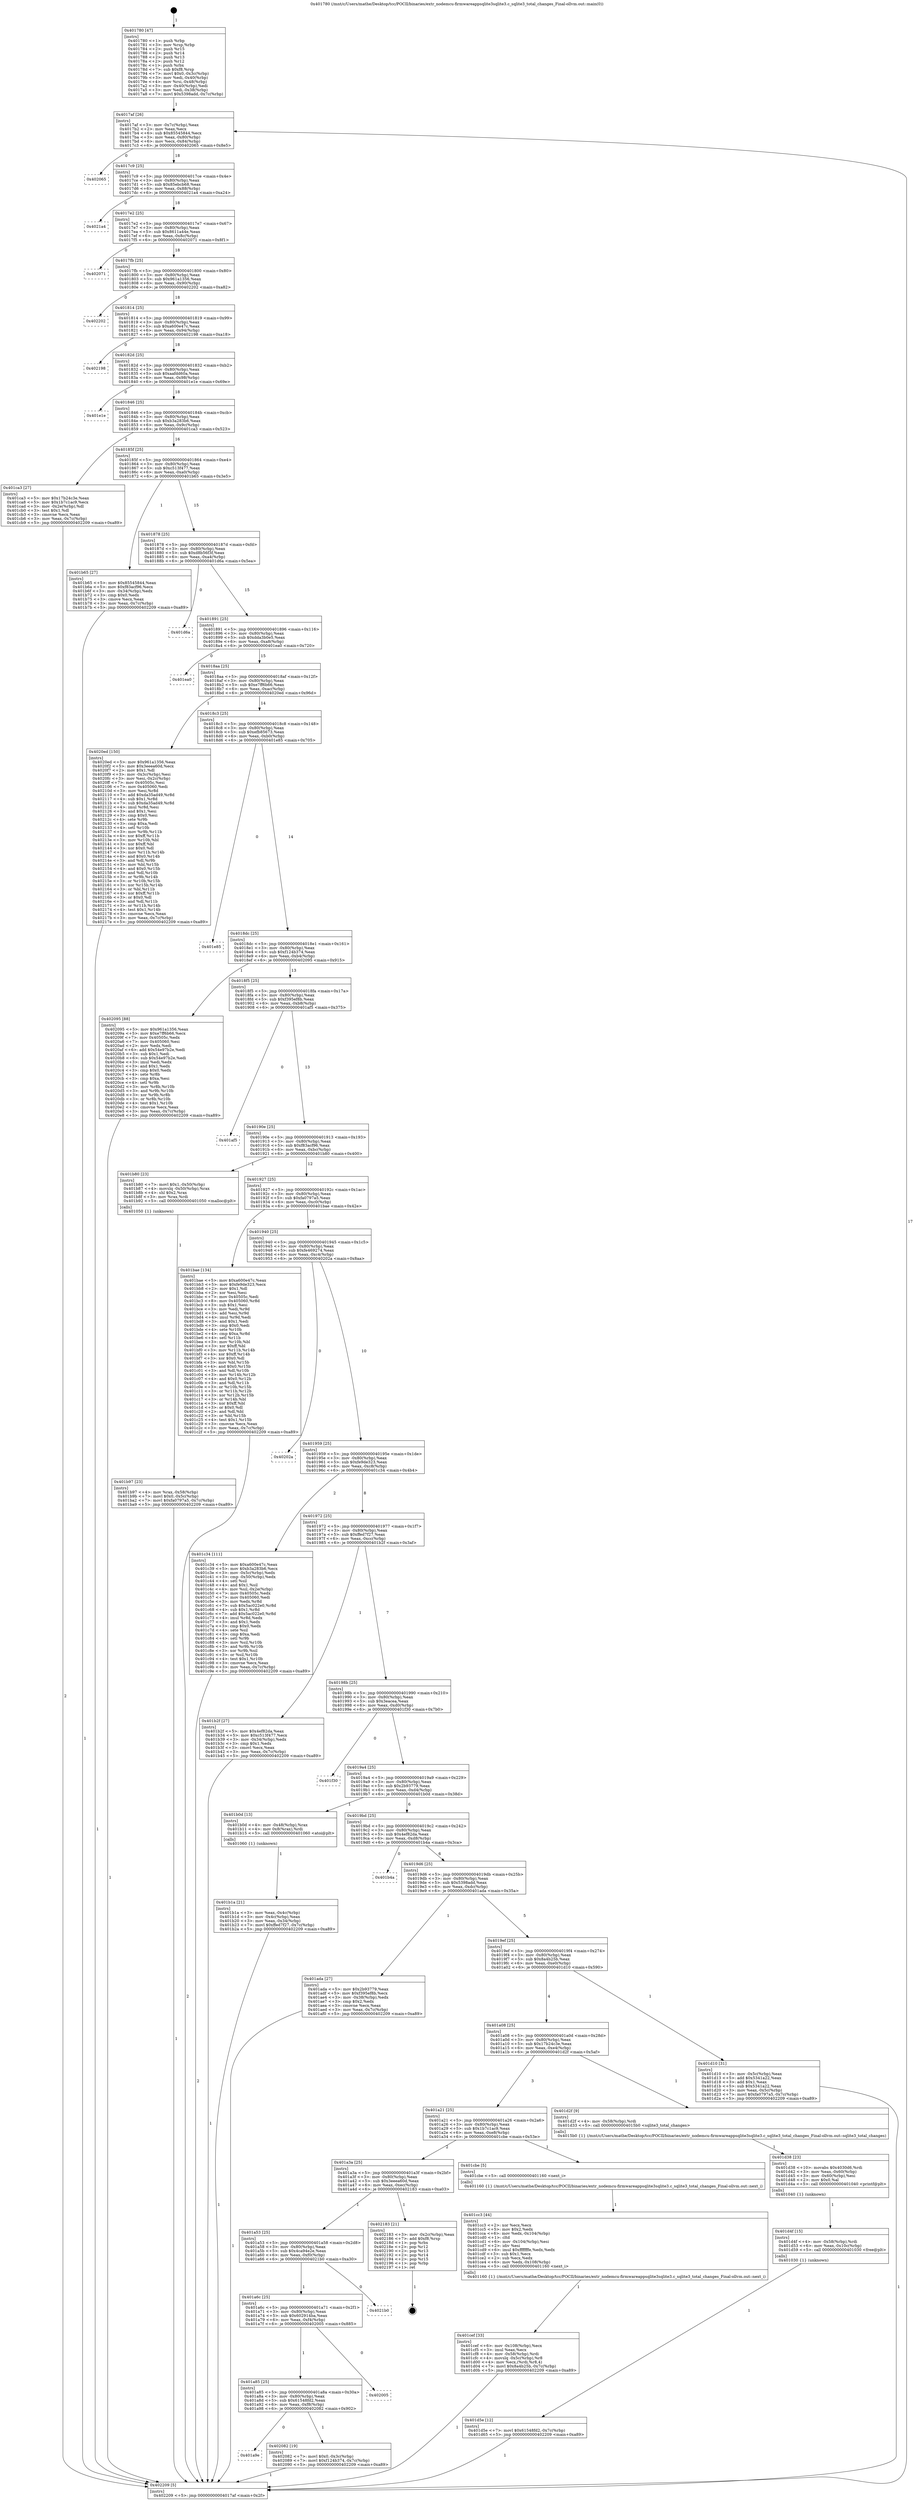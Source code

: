 digraph "0x401780" {
  label = "0x401780 (/mnt/c/Users/mathe/Desktop/tcc/POCII/binaries/extr_nodemcu-firmwareappsqlite3sqlite3.c_sqlite3_total_changes_Final-ollvm.out::main(0))"
  labelloc = "t"
  node[shape=record]

  Entry [label="",width=0.3,height=0.3,shape=circle,fillcolor=black,style=filled]
  "0x4017af" [label="{
     0x4017af [26]\l
     | [instrs]\l
     &nbsp;&nbsp;0x4017af \<+3\>: mov -0x7c(%rbp),%eax\l
     &nbsp;&nbsp;0x4017b2 \<+2\>: mov %eax,%ecx\l
     &nbsp;&nbsp;0x4017b4 \<+6\>: sub $0x85545844,%ecx\l
     &nbsp;&nbsp;0x4017ba \<+3\>: mov %eax,-0x80(%rbp)\l
     &nbsp;&nbsp;0x4017bd \<+6\>: mov %ecx,-0x84(%rbp)\l
     &nbsp;&nbsp;0x4017c3 \<+6\>: je 0000000000402065 \<main+0x8e5\>\l
  }"]
  "0x402065" [label="{
     0x402065\l
  }", style=dashed]
  "0x4017c9" [label="{
     0x4017c9 [25]\l
     | [instrs]\l
     &nbsp;&nbsp;0x4017c9 \<+5\>: jmp 00000000004017ce \<main+0x4e\>\l
     &nbsp;&nbsp;0x4017ce \<+3\>: mov -0x80(%rbp),%eax\l
     &nbsp;&nbsp;0x4017d1 \<+5\>: sub $0x85ebcb68,%eax\l
     &nbsp;&nbsp;0x4017d6 \<+6\>: mov %eax,-0x88(%rbp)\l
     &nbsp;&nbsp;0x4017dc \<+6\>: je 00000000004021a4 \<main+0xa24\>\l
  }"]
  Exit [label="",width=0.3,height=0.3,shape=circle,fillcolor=black,style=filled,peripheries=2]
  "0x4021a4" [label="{
     0x4021a4\l
  }", style=dashed]
  "0x4017e2" [label="{
     0x4017e2 [25]\l
     | [instrs]\l
     &nbsp;&nbsp;0x4017e2 \<+5\>: jmp 00000000004017e7 \<main+0x67\>\l
     &nbsp;&nbsp;0x4017e7 \<+3\>: mov -0x80(%rbp),%eax\l
     &nbsp;&nbsp;0x4017ea \<+5\>: sub $0x8611a44e,%eax\l
     &nbsp;&nbsp;0x4017ef \<+6\>: mov %eax,-0x8c(%rbp)\l
     &nbsp;&nbsp;0x4017f5 \<+6\>: je 0000000000402071 \<main+0x8f1\>\l
  }"]
  "0x401a9e" [label="{
     0x401a9e\l
  }", style=dashed]
  "0x402071" [label="{
     0x402071\l
  }", style=dashed]
  "0x4017fb" [label="{
     0x4017fb [25]\l
     | [instrs]\l
     &nbsp;&nbsp;0x4017fb \<+5\>: jmp 0000000000401800 \<main+0x80\>\l
     &nbsp;&nbsp;0x401800 \<+3\>: mov -0x80(%rbp),%eax\l
     &nbsp;&nbsp;0x401803 \<+5\>: sub $0x961a1356,%eax\l
     &nbsp;&nbsp;0x401808 \<+6\>: mov %eax,-0x90(%rbp)\l
     &nbsp;&nbsp;0x40180e \<+6\>: je 0000000000402202 \<main+0xa82\>\l
  }"]
  "0x402082" [label="{
     0x402082 [19]\l
     | [instrs]\l
     &nbsp;&nbsp;0x402082 \<+7\>: movl $0x0,-0x3c(%rbp)\l
     &nbsp;&nbsp;0x402089 \<+7\>: movl $0xf124b374,-0x7c(%rbp)\l
     &nbsp;&nbsp;0x402090 \<+5\>: jmp 0000000000402209 \<main+0xa89\>\l
  }"]
  "0x402202" [label="{
     0x402202\l
  }", style=dashed]
  "0x401814" [label="{
     0x401814 [25]\l
     | [instrs]\l
     &nbsp;&nbsp;0x401814 \<+5\>: jmp 0000000000401819 \<main+0x99\>\l
     &nbsp;&nbsp;0x401819 \<+3\>: mov -0x80(%rbp),%eax\l
     &nbsp;&nbsp;0x40181c \<+5\>: sub $0xa600e47c,%eax\l
     &nbsp;&nbsp;0x401821 \<+6\>: mov %eax,-0x94(%rbp)\l
     &nbsp;&nbsp;0x401827 \<+6\>: je 0000000000402198 \<main+0xa18\>\l
  }"]
  "0x401a85" [label="{
     0x401a85 [25]\l
     | [instrs]\l
     &nbsp;&nbsp;0x401a85 \<+5\>: jmp 0000000000401a8a \<main+0x30a\>\l
     &nbsp;&nbsp;0x401a8a \<+3\>: mov -0x80(%rbp),%eax\l
     &nbsp;&nbsp;0x401a8d \<+5\>: sub $0x61548fd2,%eax\l
     &nbsp;&nbsp;0x401a92 \<+6\>: mov %eax,-0xf8(%rbp)\l
     &nbsp;&nbsp;0x401a98 \<+6\>: je 0000000000402082 \<main+0x902\>\l
  }"]
  "0x402198" [label="{
     0x402198\l
  }", style=dashed]
  "0x40182d" [label="{
     0x40182d [25]\l
     | [instrs]\l
     &nbsp;&nbsp;0x40182d \<+5\>: jmp 0000000000401832 \<main+0xb2\>\l
     &nbsp;&nbsp;0x401832 \<+3\>: mov -0x80(%rbp),%eax\l
     &nbsp;&nbsp;0x401835 \<+5\>: sub $0xaafdd60a,%eax\l
     &nbsp;&nbsp;0x40183a \<+6\>: mov %eax,-0x98(%rbp)\l
     &nbsp;&nbsp;0x401840 \<+6\>: je 0000000000401e1e \<main+0x69e\>\l
  }"]
  "0x402005" [label="{
     0x402005\l
  }", style=dashed]
  "0x401e1e" [label="{
     0x401e1e\l
  }", style=dashed]
  "0x401846" [label="{
     0x401846 [25]\l
     | [instrs]\l
     &nbsp;&nbsp;0x401846 \<+5\>: jmp 000000000040184b \<main+0xcb\>\l
     &nbsp;&nbsp;0x40184b \<+3\>: mov -0x80(%rbp),%eax\l
     &nbsp;&nbsp;0x40184e \<+5\>: sub $0xb3a283b6,%eax\l
     &nbsp;&nbsp;0x401853 \<+6\>: mov %eax,-0x9c(%rbp)\l
     &nbsp;&nbsp;0x401859 \<+6\>: je 0000000000401ca3 \<main+0x523\>\l
  }"]
  "0x401a6c" [label="{
     0x401a6c [25]\l
     | [instrs]\l
     &nbsp;&nbsp;0x401a6c \<+5\>: jmp 0000000000401a71 \<main+0x2f1\>\l
     &nbsp;&nbsp;0x401a71 \<+3\>: mov -0x80(%rbp),%eax\l
     &nbsp;&nbsp;0x401a74 \<+5\>: sub $0x602914ba,%eax\l
     &nbsp;&nbsp;0x401a79 \<+6\>: mov %eax,-0xf4(%rbp)\l
     &nbsp;&nbsp;0x401a7f \<+6\>: je 0000000000402005 \<main+0x885\>\l
  }"]
  "0x401ca3" [label="{
     0x401ca3 [27]\l
     | [instrs]\l
     &nbsp;&nbsp;0x401ca3 \<+5\>: mov $0x17b24c3e,%eax\l
     &nbsp;&nbsp;0x401ca8 \<+5\>: mov $0x1b7c1ac9,%ecx\l
     &nbsp;&nbsp;0x401cad \<+3\>: mov -0x2e(%rbp),%dl\l
     &nbsp;&nbsp;0x401cb0 \<+3\>: test $0x1,%dl\l
     &nbsp;&nbsp;0x401cb3 \<+3\>: cmovne %ecx,%eax\l
     &nbsp;&nbsp;0x401cb6 \<+3\>: mov %eax,-0x7c(%rbp)\l
     &nbsp;&nbsp;0x401cb9 \<+5\>: jmp 0000000000402209 \<main+0xa89\>\l
  }"]
  "0x40185f" [label="{
     0x40185f [25]\l
     | [instrs]\l
     &nbsp;&nbsp;0x40185f \<+5\>: jmp 0000000000401864 \<main+0xe4\>\l
     &nbsp;&nbsp;0x401864 \<+3\>: mov -0x80(%rbp),%eax\l
     &nbsp;&nbsp;0x401867 \<+5\>: sub $0xc513f477,%eax\l
     &nbsp;&nbsp;0x40186c \<+6\>: mov %eax,-0xa0(%rbp)\l
     &nbsp;&nbsp;0x401872 \<+6\>: je 0000000000401b65 \<main+0x3e5\>\l
  }"]
  "0x4021b0" [label="{
     0x4021b0\l
  }", style=dashed]
  "0x401b65" [label="{
     0x401b65 [27]\l
     | [instrs]\l
     &nbsp;&nbsp;0x401b65 \<+5\>: mov $0x85545844,%eax\l
     &nbsp;&nbsp;0x401b6a \<+5\>: mov $0xf83acf96,%ecx\l
     &nbsp;&nbsp;0x401b6f \<+3\>: mov -0x34(%rbp),%edx\l
     &nbsp;&nbsp;0x401b72 \<+3\>: cmp $0x0,%edx\l
     &nbsp;&nbsp;0x401b75 \<+3\>: cmove %ecx,%eax\l
     &nbsp;&nbsp;0x401b78 \<+3\>: mov %eax,-0x7c(%rbp)\l
     &nbsp;&nbsp;0x401b7b \<+5\>: jmp 0000000000402209 \<main+0xa89\>\l
  }"]
  "0x401878" [label="{
     0x401878 [25]\l
     | [instrs]\l
     &nbsp;&nbsp;0x401878 \<+5\>: jmp 000000000040187d \<main+0xfd\>\l
     &nbsp;&nbsp;0x40187d \<+3\>: mov -0x80(%rbp),%eax\l
     &nbsp;&nbsp;0x401880 \<+5\>: sub $0xd8b56f3f,%eax\l
     &nbsp;&nbsp;0x401885 \<+6\>: mov %eax,-0xa4(%rbp)\l
     &nbsp;&nbsp;0x40188b \<+6\>: je 0000000000401d6a \<main+0x5ea\>\l
  }"]
  "0x401a53" [label="{
     0x401a53 [25]\l
     | [instrs]\l
     &nbsp;&nbsp;0x401a53 \<+5\>: jmp 0000000000401a58 \<main+0x2d8\>\l
     &nbsp;&nbsp;0x401a58 \<+3\>: mov -0x80(%rbp),%eax\l
     &nbsp;&nbsp;0x401a5b \<+5\>: sub $0x4ca94e2e,%eax\l
     &nbsp;&nbsp;0x401a60 \<+6\>: mov %eax,-0xf0(%rbp)\l
     &nbsp;&nbsp;0x401a66 \<+6\>: je 00000000004021b0 \<main+0xa30\>\l
  }"]
  "0x401d6a" [label="{
     0x401d6a\l
  }", style=dashed]
  "0x401891" [label="{
     0x401891 [25]\l
     | [instrs]\l
     &nbsp;&nbsp;0x401891 \<+5\>: jmp 0000000000401896 \<main+0x116\>\l
     &nbsp;&nbsp;0x401896 \<+3\>: mov -0x80(%rbp),%eax\l
     &nbsp;&nbsp;0x401899 \<+5\>: sub $0xdda3b0e5,%eax\l
     &nbsp;&nbsp;0x40189e \<+6\>: mov %eax,-0xa8(%rbp)\l
     &nbsp;&nbsp;0x4018a4 \<+6\>: je 0000000000401ea0 \<main+0x720\>\l
  }"]
  "0x402183" [label="{
     0x402183 [21]\l
     | [instrs]\l
     &nbsp;&nbsp;0x402183 \<+3\>: mov -0x2c(%rbp),%eax\l
     &nbsp;&nbsp;0x402186 \<+7\>: add $0xf8,%rsp\l
     &nbsp;&nbsp;0x40218d \<+1\>: pop %rbx\l
     &nbsp;&nbsp;0x40218e \<+2\>: pop %r12\l
     &nbsp;&nbsp;0x402190 \<+2\>: pop %r13\l
     &nbsp;&nbsp;0x402192 \<+2\>: pop %r14\l
     &nbsp;&nbsp;0x402194 \<+2\>: pop %r15\l
     &nbsp;&nbsp;0x402196 \<+1\>: pop %rbp\l
     &nbsp;&nbsp;0x402197 \<+1\>: ret\l
  }"]
  "0x401ea0" [label="{
     0x401ea0\l
  }", style=dashed]
  "0x4018aa" [label="{
     0x4018aa [25]\l
     | [instrs]\l
     &nbsp;&nbsp;0x4018aa \<+5\>: jmp 00000000004018af \<main+0x12f\>\l
     &nbsp;&nbsp;0x4018af \<+3\>: mov -0x80(%rbp),%eax\l
     &nbsp;&nbsp;0x4018b2 \<+5\>: sub $0xe7ff6b66,%eax\l
     &nbsp;&nbsp;0x4018b7 \<+6\>: mov %eax,-0xac(%rbp)\l
     &nbsp;&nbsp;0x4018bd \<+6\>: je 00000000004020ed \<main+0x96d\>\l
  }"]
  "0x401d5e" [label="{
     0x401d5e [12]\l
     | [instrs]\l
     &nbsp;&nbsp;0x401d5e \<+7\>: movl $0x61548fd2,-0x7c(%rbp)\l
     &nbsp;&nbsp;0x401d65 \<+5\>: jmp 0000000000402209 \<main+0xa89\>\l
  }"]
  "0x4020ed" [label="{
     0x4020ed [150]\l
     | [instrs]\l
     &nbsp;&nbsp;0x4020ed \<+5\>: mov $0x961a1356,%eax\l
     &nbsp;&nbsp;0x4020f2 \<+5\>: mov $0x3eeea60d,%ecx\l
     &nbsp;&nbsp;0x4020f7 \<+2\>: mov $0x1,%dl\l
     &nbsp;&nbsp;0x4020f9 \<+3\>: mov -0x3c(%rbp),%esi\l
     &nbsp;&nbsp;0x4020fc \<+3\>: mov %esi,-0x2c(%rbp)\l
     &nbsp;&nbsp;0x4020ff \<+7\>: mov 0x40505c,%esi\l
     &nbsp;&nbsp;0x402106 \<+7\>: mov 0x405060,%edi\l
     &nbsp;&nbsp;0x40210d \<+3\>: mov %esi,%r8d\l
     &nbsp;&nbsp;0x402110 \<+7\>: add $0xda35ad49,%r8d\l
     &nbsp;&nbsp;0x402117 \<+4\>: sub $0x1,%r8d\l
     &nbsp;&nbsp;0x40211b \<+7\>: sub $0xda35ad49,%r8d\l
     &nbsp;&nbsp;0x402122 \<+4\>: imul %r8d,%esi\l
     &nbsp;&nbsp;0x402126 \<+3\>: and $0x1,%esi\l
     &nbsp;&nbsp;0x402129 \<+3\>: cmp $0x0,%esi\l
     &nbsp;&nbsp;0x40212c \<+4\>: sete %r9b\l
     &nbsp;&nbsp;0x402130 \<+3\>: cmp $0xa,%edi\l
     &nbsp;&nbsp;0x402133 \<+4\>: setl %r10b\l
     &nbsp;&nbsp;0x402137 \<+3\>: mov %r9b,%r11b\l
     &nbsp;&nbsp;0x40213a \<+4\>: xor $0xff,%r11b\l
     &nbsp;&nbsp;0x40213e \<+3\>: mov %r10b,%bl\l
     &nbsp;&nbsp;0x402141 \<+3\>: xor $0xff,%bl\l
     &nbsp;&nbsp;0x402144 \<+3\>: xor $0x0,%dl\l
     &nbsp;&nbsp;0x402147 \<+3\>: mov %r11b,%r14b\l
     &nbsp;&nbsp;0x40214a \<+4\>: and $0x0,%r14b\l
     &nbsp;&nbsp;0x40214e \<+3\>: and %dl,%r9b\l
     &nbsp;&nbsp;0x402151 \<+3\>: mov %bl,%r15b\l
     &nbsp;&nbsp;0x402154 \<+4\>: and $0x0,%r15b\l
     &nbsp;&nbsp;0x402158 \<+3\>: and %dl,%r10b\l
     &nbsp;&nbsp;0x40215b \<+3\>: or %r9b,%r14b\l
     &nbsp;&nbsp;0x40215e \<+3\>: or %r10b,%r15b\l
     &nbsp;&nbsp;0x402161 \<+3\>: xor %r15b,%r14b\l
     &nbsp;&nbsp;0x402164 \<+3\>: or %bl,%r11b\l
     &nbsp;&nbsp;0x402167 \<+4\>: xor $0xff,%r11b\l
     &nbsp;&nbsp;0x40216b \<+3\>: or $0x0,%dl\l
     &nbsp;&nbsp;0x40216e \<+3\>: and %dl,%r11b\l
     &nbsp;&nbsp;0x402171 \<+3\>: or %r11b,%r14b\l
     &nbsp;&nbsp;0x402174 \<+4\>: test $0x1,%r14b\l
     &nbsp;&nbsp;0x402178 \<+3\>: cmovne %ecx,%eax\l
     &nbsp;&nbsp;0x40217b \<+3\>: mov %eax,-0x7c(%rbp)\l
     &nbsp;&nbsp;0x40217e \<+5\>: jmp 0000000000402209 \<main+0xa89\>\l
  }"]
  "0x4018c3" [label="{
     0x4018c3 [25]\l
     | [instrs]\l
     &nbsp;&nbsp;0x4018c3 \<+5\>: jmp 00000000004018c8 \<main+0x148\>\l
     &nbsp;&nbsp;0x4018c8 \<+3\>: mov -0x80(%rbp),%eax\l
     &nbsp;&nbsp;0x4018cb \<+5\>: sub $0xefb85673,%eax\l
     &nbsp;&nbsp;0x4018d0 \<+6\>: mov %eax,-0xb0(%rbp)\l
     &nbsp;&nbsp;0x4018d6 \<+6\>: je 0000000000401e85 \<main+0x705\>\l
  }"]
  "0x401d4f" [label="{
     0x401d4f [15]\l
     | [instrs]\l
     &nbsp;&nbsp;0x401d4f \<+4\>: mov -0x58(%rbp),%rdi\l
     &nbsp;&nbsp;0x401d53 \<+6\>: mov %eax,-0x10c(%rbp)\l
     &nbsp;&nbsp;0x401d59 \<+5\>: call 0000000000401030 \<free@plt\>\l
     | [calls]\l
     &nbsp;&nbsp;0x401030 \{1\} (unknown)\l
  }"]
  "0x401e85" [label="{
     0x401e85\l
  }", style=dashed]
  "0x4018dc" [label="{
     0x4018dc [25]\l
     | [instrs]\l
     &nbsp;&nbsp;0x4018dc \<+5\>: jmp 00000000004018e1 \<main+0x161\>\l
     &nbsp;&nbsp;0x4018e1 \<+3\>: mov -0x80(%rbp),%eax\l
     &nbsp;&nbsp;0x4018e4 \<+5\>: sub $0xf124b374,%eax\l
     &nbsp;&nbsp;0x4018e9 \<+6\>: mov %eax,-0xb4(%rbp)\l
     &nbsp;&nbsp;0x4018ef \<+6\>: je 0000000000402095 \<main+0x915\>\l
  }"]
  "0x401d38" [label="{
     0x401d38 [23]\l
     | [instrs]\l
     &nbsp;&nbsp;0x401d38 \<+10\>: movabs $0x4030d6,%rdi\l
     &nbsp;&nbsp;0x401d42 \<+3\>: mov %eax,-0x60(%rbp)\l
     &nbsp;&nbsp;0x401d45 \<+3\>: mov -0x60(%rbp),%esi\l
     &nbsp;&nbsp;0x401d48 \<+2\>: mov $0x0,%al\l
     &nbsp;&nbsp;0x401d4a \<+5\>: call 0000000000401040 \<printf@plt\>\l
     | [calls]\l
     &nbsp;&nbsp;0x401040 \{1\} (unknown)\l
  }"]
  "0x402095" [label="{
     0x402095 [88]\l
     | [instrs]\l
     &nbsp;&nbsp;0x402095 \<+5\>: mov $0x961a1356,%eax\l
     &nbsp;&nbsp;0x40209a \<+5\>: mov $0xe7ff6b66,%ecx\l
     &nbsp;&nbsp;0x40209f \<+7\>: mov 0x40505c,%edx\l
     &nbsp;&nbsp;0x4020a6 \<+7\>: mov 0x405060,%esi\l
     &nbsp;&nbsp;0x4020ad \<+2\>: mov %edx,%edi\l
     &nbsp;&nbsp;0x4020af \<+6\>: add $0x54e97b2e,%edi\l
     &nbsp;&nbsp;0x4020b5 \<+3\>: sub $0x1,%edi\l
     &nbsp;&nbsp;0x4020b8 \<+6\>: sub $0x54e97b2e,%edi\l
     &nbsp;&nbsp;0x4020be \<+3\>: imul %edi,%edx\l
     &nbsp;&nbsp;0x4020c1 \<+3\>: and $0x1,%edx\l
     &nbsp;&nbsp;0x4020c4 \<+3\>: cmp $0x0,%edx\l
     &nbsp;&nbsp;0x4020c7 \<+4\>: sete %r8b\l
     &nbsp;&nbsp;0x4020cb \<+3\>: cmp $0xa,%esi\l
     &nbsp;&nbsp;0x4020ce \<+4\>: setl %r9b\l
     &nbsp;&nbsp;0x4020d2 \<+3\>: mov %r8b,%r10b\l
     &nbsp;&nbsp;0x4020d5 \<+3\>: and %r9b,%r10b\l
     &nbsp;&nbsp;0x4020d8 \<+3\>: xor %r9b,%r8b\l
     &nbsp;&nbsp;0x4020db \<+3\>: or %r8b,%r10b\l
     &nbsp;&nbsp;0x4020de \<+4\>: test $0x1,%r10b\l
     &nbsp;&nbsp;0x4020e2 \<+3\>: cmovne %ecx,%eax\l
     &nbsp;&nbsp;0x4020e5 \<+3\>: mov %eax,-0x7c(%rbp)\l
     &nbsp;&nbsp;0x4020e8 \<+5\>: jmp 0000000000402209 \<main+0xa89\>\l
  }"]
  "0x4018f5" [label="{
     0x4018f5 [25]\l
     | [instrs]\l
     &nbsp;&nbsp;0x4018f5 \<+5\>: jmp 00000000004018fa \<main+0x17a\>\l
     &nbsp;&nbsp;0x4018fa \<+3\>: mov -0x80(%rbp),%eax\l
     &nbsp;&nbsp;0x4018fd \<+5\>: sub $0xf395ef8b,%eax\l
     &nbsp;&nbsp;0x401902 \<+6\>: mov %eax,-0xb8(%rbp)\l
     &nbsp;&nbsp;0x401908 \<+6\>: je 0000000000401af5 \<main+0x375\>\l
  }"]
  "0x401cef" [label="{
     0x401cef [33]\l
     | [instrs]\l
     &nbsp;&nbsp;0x401cef \<+6\>: mov -0x108(%rbp),%ecx\l
     &nbsp;&nbsp;0x401cf5 \<+3\>: imul %eax,%ecx\l
     &nbsp;&nbsp;0x401cf8 \<+4\>: mov -0x58(%rbp),%rdi\l
     &nbsp;&nbsp;0x401cfc \<+4\>: movslq -0x5c(%rbp),%r8\l
     &nbsp;&nbsp;0x401d00 \<+4\>: mov %ecx,(%rdi,%r8,4)\l
     &nbsp;&nbsp;0x401d04 \<+7\>: movl $0x8a4b25b,-0x7c(%rbp)\l
     &nbsp;&nbsp;0x401d0b \<+5\>: jmp 0000000000402209 \<main+0xa89\>\l
  }"]
  "0x401af5" [label="{
     0x401af5\l
  }", style=dashed]
  "0x40190e" [label="{
     0x40190e [25]\l
     | [instrs]\l
     &nbsp;&nbsp;0x40190e \<+5\>: jmp 0000000000401913 \<main+0x193\>\l
     &nbsp;&nbsp;0x401913 \<+3\>: mov -0x80(%rbp),%eax\l
     &nbsp;&nbsp;0x401916 \<+5\>: sub $0xf83acf96,%eax\l
     &nbsp;&nbsp;0x40191b \<+6\>: mov %eax,-0xbc(%rbp)\l
     &nbsp;&nbsp;0x401921 \<+6\>: je 0000000000401b80 \<main+0x400\>\l
  }"]
  "0x401cc3" [label="{
     0x401cc3 [44]\l
     | [instrs]\l
     &nbsp;&nbsp;0x401cc3 \<+2\>: xor %ecx,%ecx\l
     &nbsp;&nbsp;0x401cc5 \<+5\>: mov $0x2,%edx\l
     &nbsp;&nbsp;0x401cca \<+6\>: mov %edx,-0x104(%rbp)\l
     &nbsp;&nbsp;0x401cd0 \<+1\>: cltd\l
     &nbsp;&nbsp;0x401cd1 \<+6\>: mov -0x104(%rbp),%esi\l
     &nbsp;&nbsp;0x401cd7 \<+2\>: idiv %esi\l
     &nbsp;&nbsp;0x401cd9 \<+6\>: imul $0xfffffffe,%edx,%edx\l
     &nbsp;&nbsp;0x401cdf \<+3\>: sub $0x1,%ecx\l
     &nbsp;&nbsp;0x401ce2 \<+2\>: sub %ecx,%edx\l
     &nbsp;&nbsp;0x401ce4 \<+6\>: mov %edx,-0x108(%rbp)\l
     &nbsp;&nbsp;0x401cea \<+5\>: call 0000000000401160 \<next_i\>\l
     | [calls]\l
     &nbsp;&nbsp;0x401160 \{1\} (/mnt/c/Users/mathe/Desktop/tcc/POCII/binaries/extr_nodemcu-firmwareappsqlite3sqlite3.c_sqlite3_total_changes_Final-ollvm.out::next_i)\l
  }"]
  "0x401b80" [label="{
     0x401b80 [23]\l
     | [instrs]\l
     &nbsp;&nbsp;0x401b80 \<+7\>: movl $0x1,-0x50(%rbp)\l
     &nbsp;&nbsp;0x401b87 \<+4\>: movslq -0x50(%rbp),%rax\l
     &nbsp;&nbsp;0x401b8b \<+4\>: shl $0x2,%rax\l
     &nbsp;&nbsp;0x401b8f \<+3\>: mov %rax,%rdi\l
     &nbsp;&nbsp;0x401b92 \<+5\>: call 0000000000401050 \<malloc@plt\>\l
     | [calls]\l
     &nbsp;&nbsp;0x401050 \{1\} (unknown)\l
  }"]
  "0x401927" [label="{
     0x401927 [25]\l
     | [instrs]\l
     &nbsp;&nbsp;0x401927 \<+5\>: jmp 000000000040192c \<main+0x1ac\>\l
     &nbsp;&nbsp;0x40192c \<+3\>: mov -0x80(%rbp),%eax\l
     &nbsp;&nbsp;0x40192f \<+5\>: sub $0xfa0797a5,%eax\l
     &nbsp;&nbsp;0x401934 \<+6\>: mov %eax,-0xc0(%rbp)\l
     &nbsp;&nbsp;0x40193a \<+6\>: je 0000000000401bae \<main+0x42e\>\l
  }"]
  "0x401a3a" [label="{
     0x401a3a [25]\l
     | [instrs]\l
     &nbsp;&nbsp;0x401a3a \<+5\>: jmp 0000000000401a3f \<main+0x2bf\>\l
     &nbsp;&nbsp;0x401a3f \<+3\>: mov -0x80(%rbp),%eax\l
     &nbsp;&nbsp;0x401a42 \<+5\>: sub $0x3eeea60d,%eax\l
     &nbsp;&nbsp;0x401a47 \<+6\>: mov %eax,-0xec(%rbp)\l
     &nbsp;&nbsp;0x401a4d \<+6\>: je 0000000000402183 \<main+0xa03\>\l
  }"]
  "0x401bae" [label="{
     0x401bae [134]\l
     | [instrs]\l
     &nbsp;&nbsp;0x401bae \<+5\>: mov $0xa600e47c,%eax\l
     &nbsp;&nbsp;0x401bb3 \<+5\>: mov $0xfe9de323,%ecx\l
     &nbsp;&nbsp;0x401bb8 \<+2\>: mov $0x1,%dl\l
     &nbsp;&nbsp;0x401bba \<+2\>: xor %esi,%esi\l
     &nbsp;&nbsp;0x401bbc \<+7\>: mov 0x40505c,%edi\l
     &nbsp;&nbsp;0x401bc3 \<+8\>: mov 0x405060,%r8d\l
     &nbsp;&nbsp;0x401bcb \<+3\>: sub $0x1,%esi\l
     &nbsp;&nbsp;0x401bce \<+3\>: mov %edi,%r9d\l
     &nbsp;&nbsp;0x401bd1 \<+3\>: add %esi,%r9d\l
     &nbsp;&nbsp;0x401bd4 \<+4\>: imul %r9d,%edi\l
     &nbsp;&nbsp;0x401bd8 \<+3\>: and $0x1,%edi\l
     &nbsp;&nbsp;0x401bdb \<+3\>: cmp $0x0,%edi\l
     &nbsp;&nbsp;0x401bde \<+4\>: sete %r10b\l
     &nbsp;&nbsp;0x401be2 \<+4\>: cmp $0xa,%r8d\l
     &nbsp;&nbsp;0x401be6 \<+4\>: setl %r11b\l
     &nbsp;&nbsp;0x401bea \<+3\>: mov %r10b,%bl\l
     &nbsp;&nbsp;0x401bed \<+3\>: xor $0xff,%bl\l
     &nbsp;&nbsp;0x401bf0 \<+3\>: mov %r11b,%r14b\l
     &nbsp;&nbsp;0x401bf3 \<+4\>: xor $0xff,%r14b\l
     &nbsp;&nbsp;0x401bf7 \<+3\>: xor $0x0,%dl\l
     &nbsp;&nbsp;0x401bfa \<+3\>: mov %bl,%r15b\l
     &nbsp;&nbsp;0x401bfd \<+4\>: and $0x0,%r15b\l
     &nbsp;&nbsp;0x401c01 \<+3\>: and %dl,%r10b\l
     &nbsp;&nbsp;0x401c04 \<+3\>: mov %r14b,%r12b\l
     &nbsp;&nbsp;0x401c07 \<+4\>: and $0x0,%r12b\l
     &nbsp;&nbsp;0x401c0b \<+3\>: and %dl,%r11b\l
     &nbsp;&nbsp;0x401c0e \<+3\>: or %r10b,%r15b\l
     &nbsp;&nbsp;0x401c11 \<+3\>: or %r11b,%r12b\l
     &nbsp;&nbsp;0x401c14 \<+3\>: xor %r12b,%r15b\l
     &nbsp;&nbsp;0x401c17 \<+3\>: or %r14b,%bl\l
     &nbsp;&nbsp;0x401c1a \<+3\>: xor $0xff,%bl\l
     &nbsp;&nbsp;0x401c1d \<+3\>: or $0x0,%dl\l
     &nbsp;&nbsp;0x401c20 \<+2\>: and %dl,%bl\l
     &nbsp;&nbsp;0x401c22 \<+3\>: or %bl,%r15b\l
     &nbsp;&nbsp;0x401c25 \<+4\>: test $0x1,%r15b\l
     &nbsp;&nbsp;0x401c29 \<+3\>: cmovne %ecx,%eax\l
     &nbsp;&nbsp;0x401c2c \<+3\>: mov %eax,-0x7c(%rbp)\l
     &nbsp;&nbsp;0x401c2f \<+5\>: jmp 0000000000402209 \<main+0xa89\>\l
  }"]
  "0x401940" [label="{
     0x401940 [25]\l
     | [instrs]\l
     &nbsp;&nbsp;0x401940 \<+5\>: jmp 0000000000401945 \<main+0x1c5\>\l
     &nbsp;&nbsp;0x401945 \<+3\>: mov -0x80(%rbp),%eax\l
     &nbsp;&nbsp;0x401948 \<+5\>: sub $0xfe469274,%eax\l
     &nbsp;&nbsp;0x40194d \<+6\>: mov %eax,-0xc4(%rbp)\l
     &nbsp;&nbsp;0x401953 \<+6\>: je 000000000040202a \<main+0x8aa\>\l
  }"]
  "0x401cbe" [label="{
     0x401cbe [5]\l
     | [instrs]\l
     &nbsp;&nbsp;0x401cbe \<+5\>: call 0000000000401160 \<next_i\>\l
     | [calls]\l
     &nbsp;&nbsp;0x401160 \{1\} (/mnt/c/Users/mathe/Desktop/tcc/POCII/binaries/extr_nodemcu-firmwareappsqlite3sqlite3.c_sqlite3_total_changes_Final-ollvm.out::next_i)\l
  }"]
  "0x40202a" [label="{
     0x40202a\l
  }", style=dashed]
  "0x401959" [label="{
     0x401959 [25]\l
     | [instrs]\l
     &nbsp;&nbsp;0x401959 \<+5\>: jmp 000000000040195e \<main+0x1de\>\l
     &nbsp;&nbsp;0x40195e \<+3\>: mov -0x80(%rbp),%eax\l
     &nbsp;&nbsp;0x401961 \<+5\>: sub $0xfe9de323,%eax\l
     &nbsp;&nbsp;0x401966 \<+6\>: mov %eax,-0xc8(%rbp)\l
     &nbsp;&nbsp;0x40196c \<+6\>: je 0000000000401c34 \<main+0x4b4\>\l
  }"]
  "0x401a21" [label="{
     0x401a21 [25]\l
     | [instrs]\l
     &nbsp;&nbsp;0x401a21 \<+5\>: jmp 0000000000401a26 \<main+0x2a6\>\l
     &nbsp;&nbsp;0x401a26 \<+3\>: mov -0x80(%rbp),%eax\l
     &nbsp;&nbsp;0x401a29 \<+5\>: sub $0x1b7c1ac9,%eax\l
     &nbsp;&nbsp;0x401a2e \<+6\>: mov %eax,-0xe8(%rbp)\l
     &nbsp;&nbsp;0x401a34 \<+6\>: je 0000000000401cbe \<main+0x53e\>\l
  }"]
  "0x401c34" [label="{
     0x401c34 [111]\l
     | [instrs]\l
     &nbsp;&nbsp;0x401c34 \<+5\>: mov $0xa600e47c,%eax\l
     &nbsp;&nbsp;0x401c39 \<+5\>: mov $0xb3a283b6,%ecx\l
     &nbsp;&nbsp;0x401c3e \<+3\>: mov -0x5c(%rbp),%edx\l
     &nbsp;&nbsp;0x401c41 \<+3\>: cmp -0x50(%rbp),%edx\l
     &nbsp;&nbsp;0x401c44 \<+4\>: setl %sil\l
     &nbsp;&nbsp;0x401c48 \<+4\>: and $0x1,%sil\l
     &nbsp;&nbsp;0x401c4c \<+4\>: mov %sil,-0x2e(%rbp)\l
     &nbsp;&nbsp;0x401c50 \<+7\>: mov 0x40505c,%edx\l
     &nbsp;&nbsp;0x401c57 \<+7\>: mov 0x405060,%edi\l
     &nbsp;&nbsp;0x401c5e \<+3\>: mov %edx,%r8d\l
     &nbsp;&nbsp;0x401c61 \<+7\>: sub $0x5ac022e0,%r8d\l
     &nbsp;&nbsp;0x401c68 \<+4\>: sub $0x1,%r8d\l
     &nbsp;&nbsp;0x401c6c \<+7\>: add $0x5ac022e0,%r8d\l
     &nbsp;&nbsp;0x401c73 \<+4\>: imul %r8d,%edx\l
     &nbsp;&nbsp;0x401c77 \<+3\>: and $0x1,%edx\l
     &nbsp;&nbsp;0x401c7a \<+3\>: cmp $0x0,%edx\l
     &nbsp;&nbsp;0x401c7d \<+4\>: sete %sil\l
     &nbsp;&nbsp;0x401c81 \<+3\>: cmp $0xa,%edi\l
     &nbsp;&nbsp;0x401c84 \<+4\>: setl %r9b\l
     &nbsp;&nbsp;0x401c88 \<+3\>: mov %sil,%r10b\l
     &nbsp;&nbsp;0x401c8b \<+3\>: and %r9b,%r10b\l
     &nbsp;&nbsp;0x401c8e \<+3\>: xor %r9b,%sil\l
     &nbsp;&nbsp;0x401c91 \<+3\>: or %sil,%r10b\l
     &nbsp;&nbsp;0x401c94 \<+4\>: test $0x1,%r10b\l
     &nbsp;&nbsp;0x401c98 \<+3\>: cmovne %ecx,%eax\l
     &nbsp;&nbsp;0x401c9b \<+3\>: mov %eax,-0x7c(%rbp)\l
     &nbsp;&nbsp;0x401c9e \<+5\>: jmp 0000000000402209 \<main+0xa89\>\l
  }"]
  "0x401972" [label="{
     0x401972 [25]\l
     | [instrs]\l
     &nbsp;&nbsp;0x401972 \<+5\>: jmp 0000000000401977 \<main+0x1f7\>\l
     &nbsp;&nbsp;0x401977 \<+3\>: mov -0x80(%rbp),%eax\l
     &nbsp;&nbsp;0x40197a \<+5\>: sub $0xffed7f27,%eax\l
     &nbsp;&nbsp;0x40197f \<+6\>: mov %eax,-0xcc(%rbp)\l
     &nbsp;&nbsp;0x401985 \<+6\>: je 0000000000401b2f \<main+0x3af\>\l
  }"]
  "0x401d2f" [label="{
     0x401d2f [9]\l
     | [instrs]\l
     &nbsp;&nbsp;0x401d2f \<+4\>: mov -0x58(%rbp),%rdi\l
     &nbsp;&nbsp;0x401d33 \<+5\>: call 00000000004015b0 \<sqlite3_total_changes\>\l
     | [calls]\l
     &nbsp;&nbsp;0x4015b0 \{1\} (/mnt/c/Users/mathe/Desktop/tcc/POCII/binaries/extr_nodemcu-firmwareappsqlite3sqlite3.c_sqlite3_total_changes_Final-ollvm.out::sqlite3_total_changes)\l
  }"]
  "0x401b2f" [label="{
     0x401b2f [27]\l
     | [instrs]\l
     &nbsp;&nbsp;0x401b2f \<+5\>: mov $0x4ef82da,%eax\l
     &nbsp;&nbsp;0x401b34 \<+5\>: mov $0xc513f477,%ecx\l
     &nbsp;&nbsp;0x401b39 \<+3\>: mov -0x34(%rbp),%edx\l
     &nbsp;&nbsp;0x401b3c \<+3\>: cmp $0x1,%edx\l
     &nbsp;&nbsp;0x401b3f \<+3\>: cmovl %ecx,%eax\l
     &nbsp;&nbsp;0x401b42 \<+3\>: mov %eax,-0x7c(%rbp)\l
     &nbsp;&nbsp;0x401b45 \<+5\>: jmp 0000000000402209 \<main+0xa89\>\l
  }"]
  "0x40198b" [label="{
     0x40198b [25]\l
     | [instrs]\l
     &nbsp;&nbsp;0x40198b \<+5\>: jmp 0000000000401990 \<main+0x210\>\l
     &nbsp;&nbsp;0x401990 \<+3\>: mov -0x80(%rbp),%eax\l
     &nbsp;&nbsp;0x401993 \<+5\>: sub $0x3eacea,%eax\l
     &nbsp;&nbsp;0x401998 \<+6\>: mov %eax,-0xd0(%rbp)\l
     &nbsp;&nbsp;0x40199e \<+6\>: je 0000000000401f30 \<main+0x7b0\>\l
  }"]
  "0x401a08" [label="{
     0x401a08 [25]\l
     | [instrs]\l
     &nbsp;&nbsp;0x401a08 \<+5\>: jmp 0000000000401a0d \<main+0x28d\>\l
     &nbsp;&nbsp;0x401a0d \<+3\>: mov -0x80(%rbp),%eax\l
     &nbsp;&nbsp;0x401a10 \<+5\>: sub $0x17b24c3e,%eax\l
     &nbsp;&nbsp;0x401a15 \<+6\>: mov %eax,-0xe4(%rbp)\l
     &nbsp;&nbsp;0x401a1b \<+6\>: je 0000000000401d2f \<main+0x5af\>\l
  }"]
  "0x401f30" [label="{
     0x401f30\l
  }", style=dashed]
  "0x4019a4" [label="{
     0x4019a4 [25]\l
     | [instrs]\l
     &nbsp;&nbsp;0x4019a4 \<+5\>: jmp 00000000004019a9 \<main+0x229\>\l
     &nbsp;&nbsp;0x4019a9 \<+3\>: mov -0x80(%rbp),%eax\l
     &nbsp;&nbsp;0x4019ac \<+5\>: sub $0x2b93779,%eax\l
     &nbsp;&nbsp;0x4019b1 \<+6\>: mov %eax,-0xd4(%rbp)\l
     &nbsp;&nbsp;0x4019b7 \<+6\>: je 0000000000401b0d \<main+0x38d\>\l
  }"]
  "0x401d10" [label="{
     0x401d10 [31]\l
     | [instrs]\l
     &nbsp;&nbsp;0x401d10 \<+3\>: mov -0x5c(%rbp),%eax\l
     &nbsp;&nbsp;0x401d13 \<+5\>: add $0x5341a22,%eax\l
     &nbsp;&nbsp;0x401d18 \<+3\>: add $0x1,%eax\l
     &nbsp;&nbsp;0x401d1b \<+5\>: sub $0x5341a22,%eax\l
     &nbsp;&nbsp;0x401d20 \<+3\>: mov %eax,-0x5c(%rbp)\l
     &nbsp;&nbsp;0x401d23 \<+7\>: movl $0xfa0797a5,-0x7c(%rbp)\l
     &nbsp;&nbsp;0x401d2a \<+5\>: jmp 0000000000402209 \<main+0xa89\>\l
  }"]
  "0x401b0d" [label="{
     0x401b0d [13]\l
     | [instrs]\l
     &nbsp;&nbsp;0x401b0d \<+4\>: mov -0x48(%rbp),%rax\l
     &nbsp;&nbsp;0x401b11 \<+4\>: mov 0x8(%rax),%rdi\l
     &nbsp;&nbsp;0x401b15 \<+5\>: call 0000000000401060 \<atoi@plt\>\l
     | [calls]\l
     &nbsp;&nbsp;0x401060 \{1\} (unknown)\l
  }"]
  "0x4019bd" [label="{
     0x4019bd [25]\l
     | [instrs]\l
     &nbsp;&nbsp;0x4019bd \<+5\>: jmp 00000000004019c2 \<main+0x242\>\l
     &nbsp;&nbsp;0x4019c2 \<+3\>: mov -0x80(%rbp),%eax\l
     &nbsp;&nbsp;0x4019c5 \<+5\>: sub $0x4ef82da,%eax\l
     &nbsp;&nbsp;0x4019ca \<+6\>: mov %eax,-0xd8(%rbp)\l
     &nbsp;&nbsp;0x4019d0 \<+6\>: je 0000000000401b4a \<main+0x3ca\>\l
  }"]
  "0x401b97" [label="{
     0x401b97 [23]\l
     | [instrs]\l
     &nbsp;&nbsp;0x401b97 \<+4\>: mov %rax,-0x58(%rbp)\l
     &nbsp;&nbsp;0x401b9b \<+7\>: movl $0x0,-0x5c(%rbp)\l
     &nbsp;&nbsp;0x401ba2 \<+7\>: movl $0xfa0797a5,-0x7c(%rbp)\l
     &nbsp;&nbsp;0x401ba9 \<+5\>: jmp 0000000000402209 \<main+0xa89\>\l
  }"]
  "0x401b4a" [label="{
     0x401b4a\l
  }", style=dashed]
  "0x4019d6" [label="{
     0x4019d6 [25]\l
     | [instrs]\l
     &nbsp;&nbsp;0x4019d6 \<+5\>: jmp 00000000004019db \<main+0x25b\>\l
     &nbsp;&nbsp;0x4019db \<+3\>: mov -0x80(%rbp),%eax\l
     &nbsp;&nbsp;0x4019de \<+5\>: sub $0x5398add,%eax\l
     &nbsp;&nbsp;0x4019e3 \<+6\>: mov %eax,-0xdc(%rbp)\l
     &nbsp;&nbsp;0x4019e9 \<+6\>: je 0000000000401ada \<main+0x35a\>\l
  }"]
  "0x401b1a" [label="{
     0x401b1a [21]\l
     | [instrs]\l
     &nbsp;&nbsp;0x401b1a \<+3\>: mov %eax,-0x4c(%rbp)\l
     &nbsp;&nbsp;0x401b1d \<+3\>: mov -0x4c(%rbp),%eax\l
     &nbsp;&nbsp;0x401b20 \<+3\>: mov %eax,-0x34(%rbp)\l
     &nbsp;&nbsp;0x401b23 \<+7\>: movl $0xffed7f27,-0x7c(%rbp)\l
     &nbsp;&nbsp;0x401b2a \<+5\>: jmp 0000000000402209 \<main+0xa89\>\l
  }"]
  "0x401ada" [label="{
     0x401ada [27]\l
     | [instrs]\l
     &nbsp;&nbsp;0x401ada \<+5\>: mov $0x2b93779,%eax\l
     &nbsp;&nbsp;0x401adf \<+5\>: mov $0xf395ef8b,%ecx\l
     &nbsp;&nbsp;0x401ae4 \<+3\>: mov -0x38(%rbp),%edx\l
     &nbsp;&nbsp;0x401ae7 \<+3\>: cmp $0x2,%edx\l
     &nbsp;&nbsp;0x401aea \<+3\>: cmovne %ecx,%eax\l
     &nbsp;&nbsp;0x401aed \<+3\>: mov %eax,-0x7c(%rbp)\l
     &nbsp;&nbsp;0x401af0 \<+5\>: jmp 0000000000402209 \<main+0xa89\>\l
  }"]
  "0x4019ef" [label="{
     0x4019ef [25]\l
     | [instrs]\l
     &nbsp;&nbsp;0x4019ef \<+5\>: jmp 00000000004019f4 \<main+0x274\>\l
     &nbsp;&nbsp;0x4019f4 \<+3\>: mov -0x80(%rbp),%eax\l
     &nbsp;&nbsp;0x4019f7 \<+5\>: sub $0x8a4b25b,%eax\l
     &nbsp;&nbsp;0x4019fc \<+6\>: mov %eax,-0xe0(%rbp)\l
     &nbsp;&nbsp;0x401a02 \<+6\>: je 0000000000401d10 \<main+0x590\>\l
  }"]
  "0x402209" [label="{
     0x402209 [5]\l
     | [instrs]\l
     &nbsp;&nbsp;0x402209 \<+5\>: jmp 00000000004017af \<main+0x2f\>\l
  }"]
  "0x401780" [label="{
     0x401780 [47]\l
     | [instrs]\l
     &nbsp;&nbsp;0x401780 \<+1\>: push %rbp\l
     &nbsp;&nbsp;0x401781 \<+3\>: mov %rsp,%rbp\l
     &nbsp;&nbsp;0x401784 \<+2\>: push %r15\l
     &nbsp;&nbsp;0x401786 \<+2\>: push %r14\l
     &nbsp;&nbsp;0x401788 \<+2\>: push %r13\l
     &nbsp;&nbsp;0x40178a \<+2\>: push %r12\l
     &nbsp;&nbsp;0x40178c \<+1\>: push %rbx\l
     &nbsp;&nbsp;0x40178d \<+7\>: sub $0xf8,%rsp\l
     &nbsp;&nbsp;0x401794 \<+7\>: movl $0x0,-0x3c(%rbp)\l
     &nbsp;&nbsp;0x40179b \<+3\>: mov %edi,-0x40(%rbp)\l
     &nbsp;&nbsp;0x40179e \<+4\>: mov %rsi,-0x48(%rbp)\l
     &nbsp;&nbsp;0x4017a2 \<+3\>: mov -0x40(%rbp),%edi\l
     &nbsp;&nbsp;0x4017a5 \<+3\>: mov %edi,-0x38(%rbp)\l
     &nbsp;&nbsp;0x4017a8 \<+7\>: movl $0x5398add,-0x7c(%rbp)\l
  }"]
  Entry -> "0x401780" [label=" 1"]
  "0x4017af" -> "0x402065" [label=" 0"]
  "0x4017af" -> "0x4017c9" [label=" 18"]
  "0x402183" -> Exit [label=" 1"]
  "0x4017c9" -> "0x4021a4" [label=" 0"]
  "0x4017c9" -> "0x4017e2" [label=" 18"]
  "0x4020ed" -> "0x402209" [label=" 1"]
  "0x4017e2" -> "0x402071" [label=" 0"]
  "0x4017e2" -> "0x4017fb" [label=" 18"]
  "0x402095" -> "0x402209" [label=" 1"]
  "0x4017fb" -> "0x402202" [label=" 0"]
  "0x4017fb" -> "0x401814" [label=" 18"]
  "0x402082" -> "0x402209" [label=" 1"]
  "0x401814" -> "0x402198" [label=" 0"]
  "0x401814" -> "0x40182d" [label=" 18"]
  "0x401a85" -> "0x402082" [label=" 1"]
  "0x40182d" -> "0x401e1e" [label=" 0"]
  "0x40182d" -> "0x401846" [label=" 18"]
  "0x401a85" -> "0x401a9e" [label=" 0"]
  "0x401846" -> "0x401ca3" [label=" 2"]
  "0x401846" -> "0x40185f" [label=" 16"]
  "0x401a6c" -> "0x402005" [label=" 0"]
  "0x40185f" -> "0x401b65" [label=" 1"]
  "0x40185f" -> "0x401878" [label=" 15"]
  "0x401a6c" -> "0x401a85" [label=" 1"]
  "0x401878" -> "0x401d6a" [label=" 0"]
  "0x401878" -> "0x401891" [label=" 15"]
  "0x401a53" -> "0x4021b0" [label=" 0"]
  "0x401891" -> "0x401ea0" [label=" 0"]
  "0x401891" -> "0x4018aa" [label=" 15"]
  "0x401a53" -> "0x401a6c" [label=" 1"]
  "0x4018aa" -> "0x4020ed" [label=" 1"]
  "0x4018aa" -> "0x4018c3" [label=" 14"]
  "0x401a3a" -> "0x402183" [label=" 1"]
  "0x4018c3" -> "0x401e85" [label=" 0"]
  "0x4018c3" -> "0x4018dc" [label=" 14"]
  "0x401a3a" -> "0x401a53" [label=" 1"]
  "0x4018dc" -> "0x402095" [label=" 1"]
  "0x4018dc" -> "0x4018f5" [label=" 13"]
  "0x401d5e" -> "0x402209" [label=" 1"]
  "0x4018f5" -> "0x401af5" [label=" 0"]
  "0x4018f5" -> "0x40190e" [label=" 13"]
  "0x401d4f" -> "0x401d5e" [label=" 1"]
  "0x40190e" -> "0x401b80" [label=" 1"]
  "0x40190e" -> "0x401927" [label=" 12"]
  "0x401d38" -> "0x401d4f" [label=" 1"]
  "0x401927" -> "0x401bae" [label=" 2"]
  "0x401927" -> "0x401940" [label=" 10"]
  "0x401d2f" -> "0x401d38" [label=" 1"]
  "0x401940" -> "0x40202a" [label=" 0"]
  "0x401940" -> "0x401959" [label=" 10"]
  "0x401d10" -> "0x402209" [label=" 1"]
  "0x401959" -> "0x401c34" [label=" 2"]
  "0x401959" -> "0x401972" [label=" 8"]
  "0x401cc3" -> "0x401cef" [label=" 1"]
  "0x401972" -> "0x401b2f" [label=" 1"]
  "0x401972" -> "0x40198b" [label=" 7"]
  "0x401cbe" -> "0x401cc3" [label=" 1"]
  "0x40198b" -> "0x401f30" [label=" 0"]
  "0x40198b" -> "0x4019a4" [label=" 7"]
  "0x401a21" -> "0x401cbe" [label=" 1"]
  "0x4019a4" -> "0x401b0d" [label=" 1"]
  "0x4019a4" -> "0x4019bd" [label=" 6"]
  "0x401cef" -> "0x402209" [label=" 1"]
  "0x4019bd" -> "0x401b4a" [label=" 0"]
  "0x4019bd" -> "0x4019d6" [label=" 6"]
  "0x401a08" -> "0x401d2f" [label=" 1"]
  "0x4019d6" -> "0x401ada" [label=" 1"]
  "0x4019d6" -> "0x4019ef" [label=" 5"]
  "0x401ada" -> "0x402209" [label=" 1"]
  "0x401780" -> "0x4017af" [label=" 1"]
  "0x402209" -> "0x4017af" [label=" 17"]
  "0x401b0d" -> "0x401b1a" [label=" 1"]
  "0x401b1a" -> "0x402209" [label=" 1"]
  "0x401b2f" -> "0x402209" [label=" 1"]
  "0x401b65" -> "0x402209" [label=" 1"]
  "0x401b80" -> "0x401b97" [label=" 1"]
  "0x401b97" -> "0x402209" [label=" 1"]
  "0x401bae" -> "0x402209" [label=" 2"]
  "0x401c34" -> "0x402209" [label=" 2"]
  "0x401ca3" -> "0x402209" [label=" 2"]
  "0x401a08" -> "0x401a21" [label=" 3"]
  "0x4019ef" -> "0x401d10" [label=" 1"]
  "0x4019ef" -> "0x401a08" [label=" 4"]
  "0x401a21" -> "0x401a3a" [label=" 2"]
}
